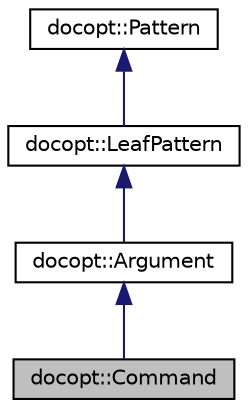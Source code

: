 digraph "docopt::Command"
{
  edge [fontname="Helvetica",fontsize="10",labelfontname="Helvetica",labelfontsize="10"];
  node [fontname="Helvetica",fontsize="10",shape=record];
  Node4 [label="docopt::Command",height=0.2,width=0.4,color="black", fillcolor="grey75", style="filled", fontcolor="black"];
  Node5 -> Node4 [dir="back",color="midnightblue",fontsize="10",style="solid",fontname="Helvetica"];
  Node5 [label="docopt::Argument",height=0.2,width=0.4,color="black", fillcolor="white", style="filled",URL="$classdocopt_1_1Argument.html"];
  Node6 -> Node5 [dir="back",color="midnightblue",fontsize="10",style="solid",fontname="Helvetica"];
  Node6 [label="docopt::LeafPattern",height=0.2,width=0.4,color="black", fillcolor="white", style="filled",URL="$classdocopt_1_1LeafPattern.html"];
  Node7 -> Node6 [dir="back",color="midnightblue",fontsize="10",style="solid",fontname="Helvetica"];
  Node7 [label="docopt::Pattern",height=0.2,width=0.4,color="black", fillcolor="white", style="filled",URL="$classdocopt_1_1Pattern.html"];
}
